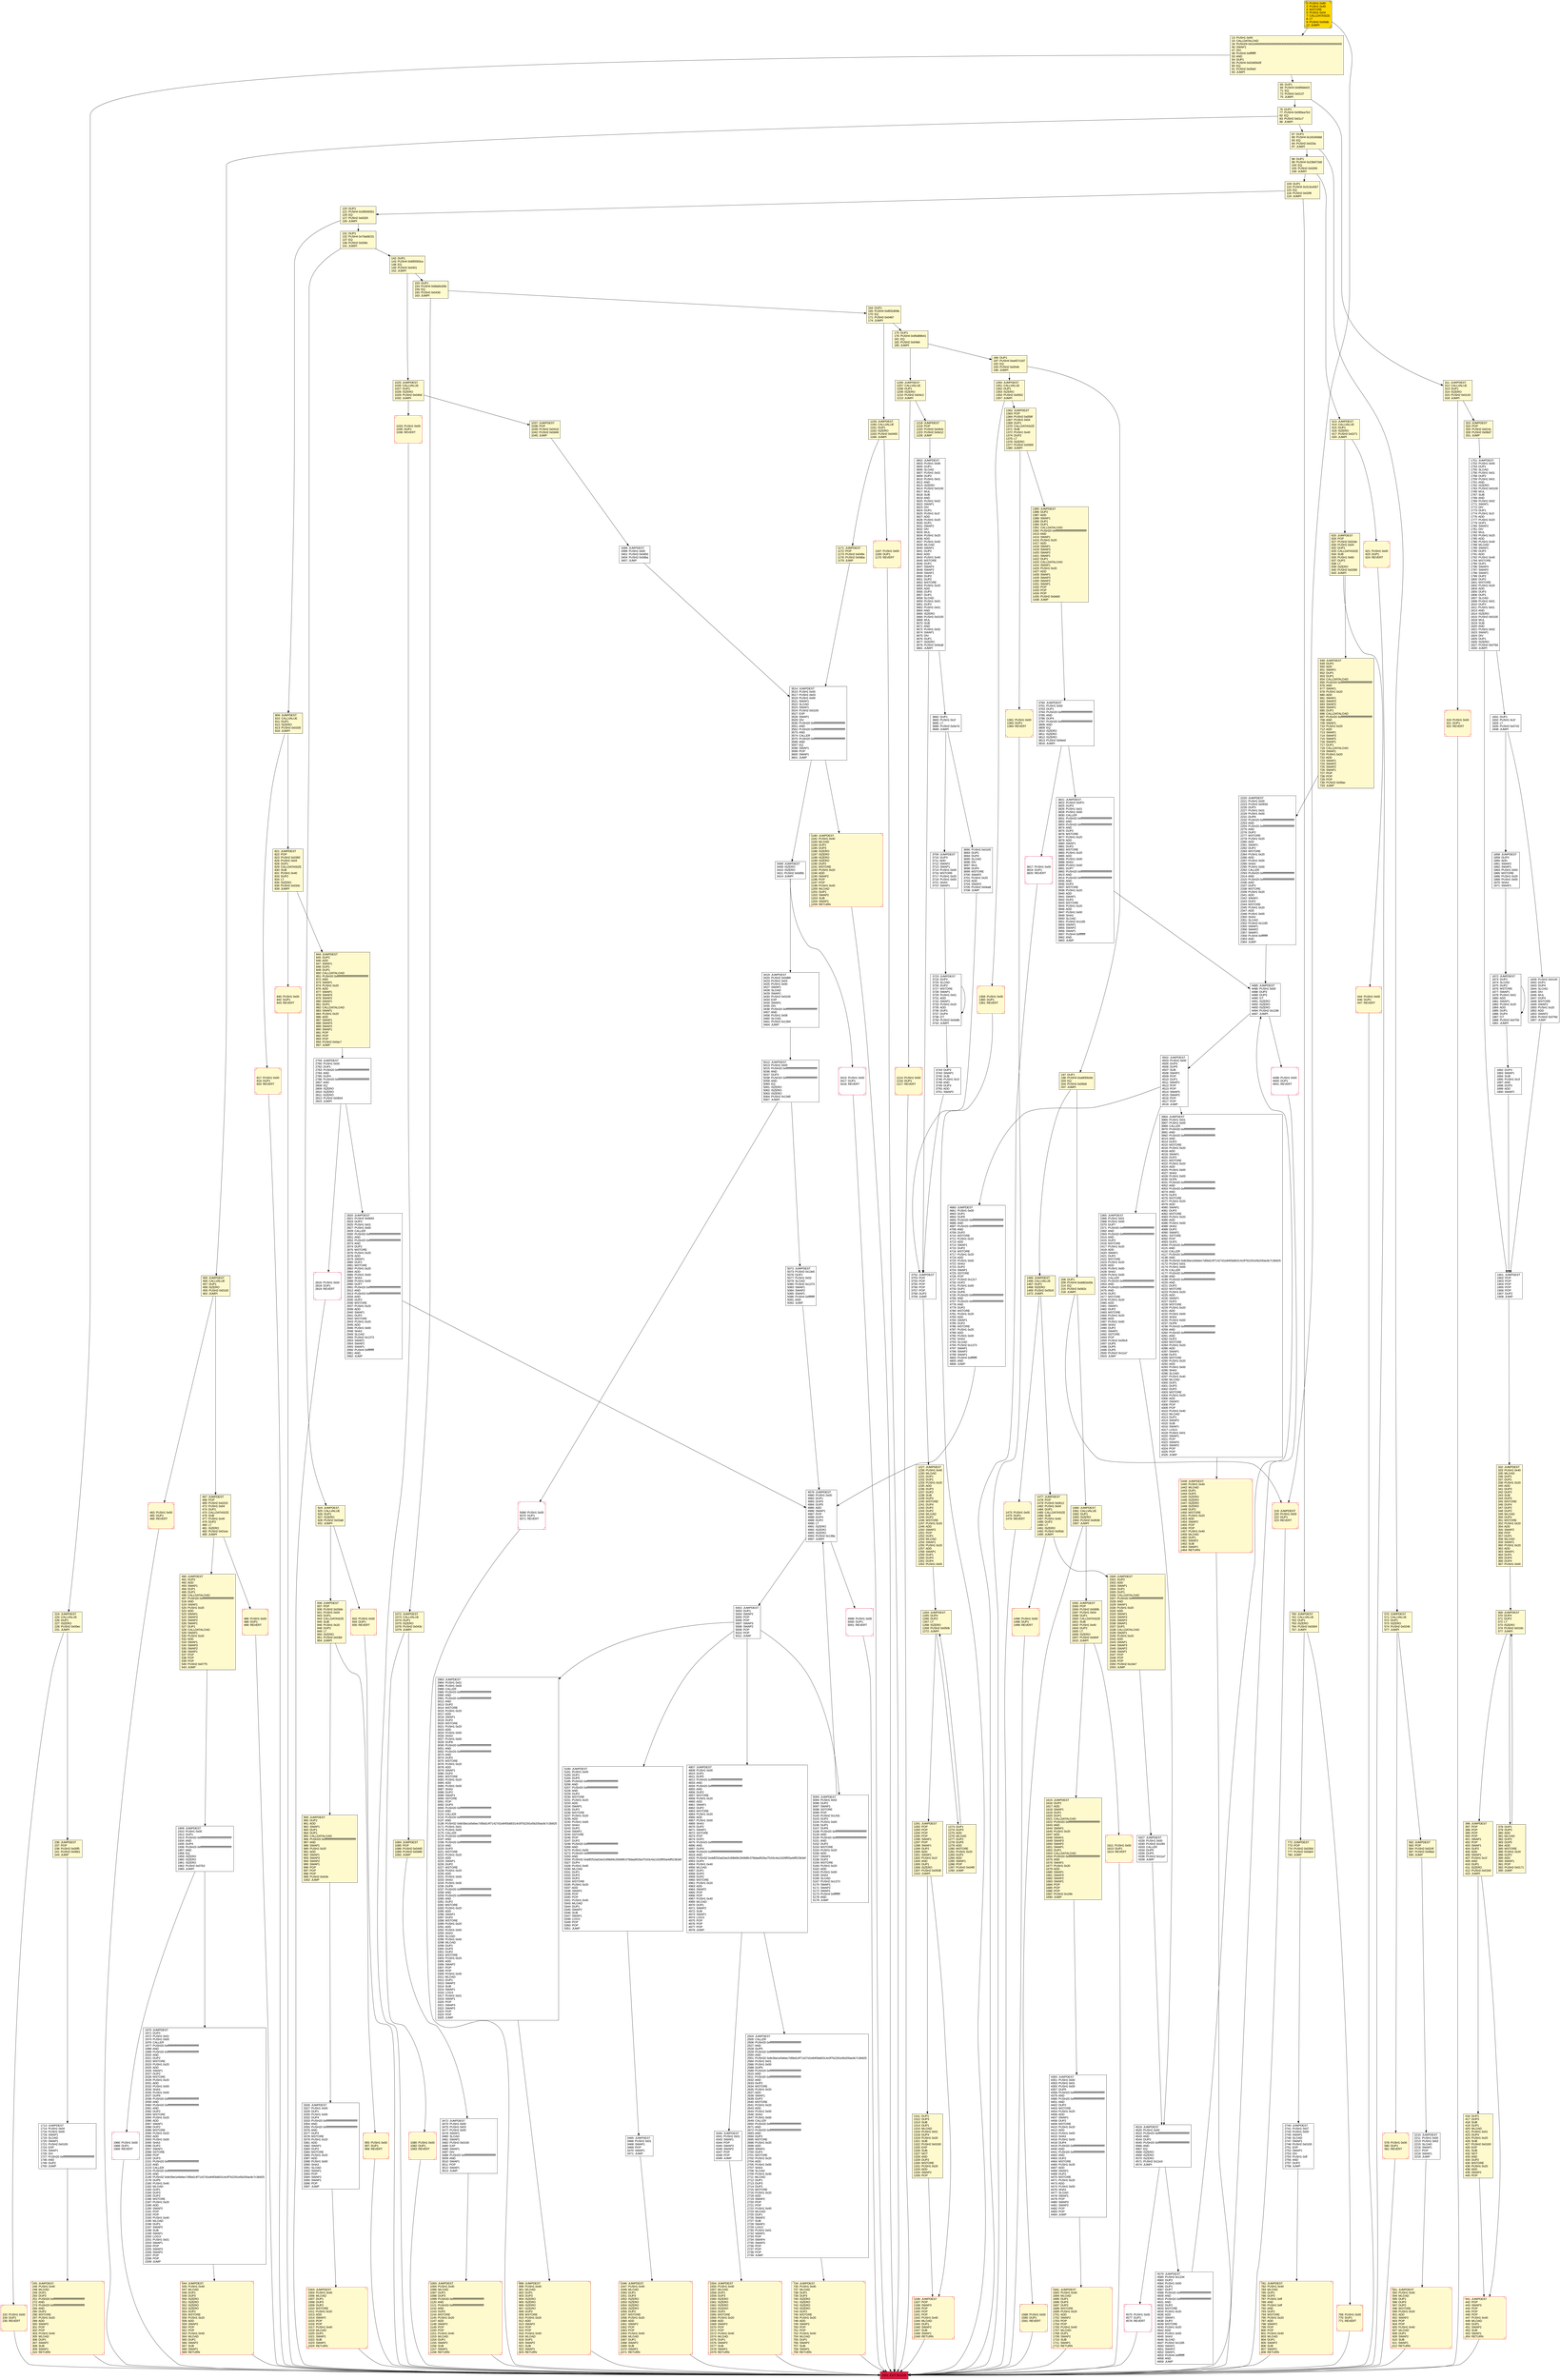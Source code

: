 digraph G {
bgcolor=transparent rankdir=UD;
node [shape=box style=filled color=black fillcolor=white fontname=arial fontcolor=black];
1580 [label="1580: JUMPDEST\l1581: CALLVALUE\l1582: DUP1\l1583: ISZERO\l1584: PUSH2 0x0638\l1587: JUMPI\l" fillcolor=lemonchiffon ];
4807 [label="4807: JUMPDEST\l4808: PUSH1 0x00\l4810: DUP1\l4811: DUP5\l4812: PUSH20 0xffffffffffffffffffffffffffffffffffffffff\l4833: AND\l4834: PUSH20 0xffffffffffffffffffffffffffffffffffffffff\l4855: AND\l4856: DUP2\l4857: MSTORE\l4858: PUSH1 0x20\l4860: ADD\l4861: SWAP1\l4862: DUP2\l4863: MSTORE\l4864: PUSH1 0x20\l4866: ADD\l4867: PUSH1 0x00\l4869: SHA3\l4870: DUP2\l4871: SWAP1\l4872: SSTORE\l4873: POP\l4874: DUP2\l4875: PUSH20 0xffffffffffffffffffffffffffffffffffffffff\l4896: AND\l4897: DUP4\l4898: PUSH20 0xffffffffffffffffffffffffffffffffffffffff\l4919: AND\l4920: PUSH32 0xddf252ad1be2c89b69c2b068fc378daa952ba7f163c4a11628f55a4df523b3ef\l4953: DUP4\l4954: PUSH1 0x40\l4956: MLOAD\l4957: DUP1\l4958: DUP3\l4959: DUP2\l4960: MSTORE\l4961: PUSH1 0x20\l4963: ADD\l4964: SWAP2\l4965: POP\l4966: POP\l4967: PUSH1 0x40\l4969: MLOAD\l4970: DUP1\l4971: SWAP2\l4972: SUB\l4973: SWAP1\l4974: LOG3\l4975: POP\l4976: POP\l4977: POP\l4978: JUMP\l" ];
760 [label="760: JUMPDEST\l761: CALLVALUE\l762: DUP1\l763: ISZERO\l764: PUSH2 0x0304\l767: JUMPI\l" fillcolor=lemonchiffon ];
142 [label="142: DUP1\l143: PUSH4 0x895593ca\l148: EQ\l149: PUSH2 0x0401\l152: JUMPI\l" fillcolor=lemonchiffon ];
932 [label="932: PUSH1 0x00\l934: DUP1\l935: REVERT\l" fillcolor=lemonchiffon shape=Msquare color=crimson ];
1477 [label="1477: JUMPDEST\l1478: POP\l1479: PUSH2 0x0612\l1482: PUSH1 0x04\l1484: DUP1\l1485: CALLDATASIZE\l1486: SUB\l1487: PUSH1 0x40\l1489: DUP2\l1490: LT\l1491: ISZERO\l1492: PUSH2 0x05dc\l1495: JUMPI\l" fillcolor=lemonchiffon ];
4485 [label="4485: JUMPDEST\l4486: PUSH1 0x00\l4488: DUP3\l4489: DUP3\l4490: GT\l4491: ISZERO\l4492: ISZERO\l4493: ISZERO\l4494: PUSH2 0x1196\l4497: JUMPI\l" ];
1966 [label="1966: PUSH1 0x00\l1968: DUP1\l1969: REVERT\l" shape=Msquare color=crimson ];
2365 [label="2365: JUMPDEST\l2366: PUSH1 0x01\l2368: PUSH1 0x00\l2370: DUP7\l2371: PUSH20 0xffffffffffffffffffffffffffffffffffffffff\l2392: AND\l2393: PUSH20 0xffffffffffffffffffffffffffffffffffffffff\l2414: AND\l2415: DUP2\l2416: MSTORE\l2417: PUSH1 0x20\l2419: ADD\l2420: SWAP1\l2421: DUP2\l2422: MSTORE\l2423: PUSH1 0x20\l2425: ADD\l2426: PUSH1 0x00\l2428: SHA3\l2429: PUSH1 0x00\l2431: CALLER\l2432: PUSH20 0xffffffffffffffffffffffffffffffffffffffff\l2453: AND\l2454: PUSH20 0xffffffffffffffffffffffffffffffffffffffff\l2475: AND\l2476: DUP2\l2477: MSTORE\l2478: PUSH1 0x20\l2480: ADD\l2481: SWAP1\l2482: DUP2\l2483: MSTORE\l2484: PUSH1 0x20\l2486: ADD\l2487: PUSH1 0x00\l2489: SHA3\l2490: DUP2\l2491: SWAP1\l2492: SSTORE\l2493: POP\l2494: PUSH2 0x09c8\l2497: DUP5\l2498: DUP5\l2499: DUP5\l2500: PUSH2 0x11a7\l2503: JUMP\l" ];
65 [label="65: DUP1\l66: PUSH4 0x06fdde03\l71: EQ\l72: PUSH2 0x0137\l75: JUMPI\l" fillcolor=lemonchiffon ];
1037 [label="1037: JUMPDEST\l1038: POP\l1039: PUSH2 0x0416\l1042: PUSH2 0x0d46\l1045: JUMP\l" fillcolor=lemonchiffon ];
1311 [label="1311: DUP1\l1312: DUP3\l1313: SUB\l1314: DUP1\l1315: MLOAD\l1316: PUSH1 0x01\l1318: DUP4\l1319: PUSH1 0x20\l1321: SUB\l1322: PUSH2 0x0100\l1325: EXP\l1326: SUB\l1327: NOT\l1328: AND\l1329: DUP2\l1330: MSTORE\l1331: PUSH1 0x20\l1333: ADD\l1334: SWAP2\l1335: POP\l" fillcolor=lemonchiffon ];
1093 [label="1093: JUMPDEST\l1094: PUSH1 0x40\l1096: MLOAD\l1097: DUP1\l1098: DUP3\l1099: PUSH20 0xffffffffffffffffffffffffffffffffffffffff\l1120: AND\l1121: PUSH20 0xffffffffffffffffffffffffffffffffffffffff\l1142: AND\l1143: DUP2\l1144: MSTORE\l1145: PUSH1 0x20\l1147: ADD\l1148: SWAP2\l1149: POP\l1150: POP\l1151: PUSH1 0x40\l1153: MLOAD\l1154: DUP1\l1155: SWAP2\l1156: SUB\l1157: SWAP1\l1158: RETURN\l" fillcolor=lemonchiffon shape=Msquare color=crimson ];
924 [label="924: JUMPDEST\l925: CALLVALUE\l926: DUP1\l927: ISZERO\l928: PUSH2 0x03a8\l931: JUMPI\l" fillcolor=lemonchiffon ];
3760 [label="3760: JUMPDEST\l3761: PUSH1 0x00\l3763: DUP1\l3764: PUSH20 0xffffffffffffffffffffffffffffffffffffffff\l3785: AND\l3786: DUP4\l3787: PUSH20 0xffffffffffffffffffffffffffffffffffffffff\l3808: AND\l3809: EQ\l3810: ISZERO\l3811: ISZERO\l3812: ISZERO\l3813: PUSH2 0x0eed\l3816: JUMPI\l" ];
955 [label="955: PUSH1 0x00\l957: DUP1\l958: REVERT\l" fillcolor=lemonchiffon shape=Msquare color=crimson ];
544 [label="544: JUMPDEST\l545: PUSH1 0x40\l547: MLOAD\l548: DUP1\l549: DUP3\l550: ISZERO\l551: ISZERO\l552: ISZERO\l553: ISZERO\l554: DUP2\l555: MSTORE\l556: PUSH1 0x20\l558: ADD\l559: SWAP2\l560: POP\l561: POP\l562: PUSH1 0x40\l564: MLOAD\l565: DUP1\l566: SWAP2\l567: SUB\l568: SWAP1\l569: RETURN\l" fillcolor=lemonchiffon shape=Msquare color=crimson ];
1214 [label="1214: PUSH1 0x00\l1216: DUP1\l1217: REVERT\l" fillcolor=lemonchiffon shape=Msquare color=crimson ];
959 [label="959: JUMPDEST\l960: DUP2\l961: ADD\l962: SWAP1\l963: DUP1\l964: DUP1\l965: CALLDATALOAD\l966: PUSH20 0xffffffffffffffffffffffffffffffffffffffff\l987: AND\l988: SWAP1\l989: PUSH1 0x20\l991: ADD\l992: SWAP1\l993: SWAP3\l994: SWAP2\l995: SWAP1\l996: POP\l997: POP\l998: POP\l999: PUSH2 0x0cfe\l1002: JUMP\l" fillcolor=lemonchiffon ];
441 [label="441: JUMPDEST\l442: POP\l443: SWAP3\l444: POP\l445: POP\l446: POP\l447: PUSH1 0x40\l449: MLOAD\l450: DUP1\l451: SWAP2\l452: SUB\l453: SWAP1\l454: RETURN\l" fillcolor=lemonchiffon shape=Msquare color=crimson ];
1264 [label="1264: JUMPDEST\l1265: DUP4\l1266: DUP2\l1267: LT\l1268: ISZERO\l1269: PUSH2 0x050b\l1272: JUMPI\l" fillcolor=lemonchiffon ];
236 [label="236: JUMPDEST\l237: POP\l238: PUSH2 0x00f5\l241: PUSH2 0x06b1\l244: JUMP\l" fillcolor=lemonchiffon ];
5093 [label="5093: JUMPDEST\l5094: PUSH1 0x02\l5096: DUP2\l5097: SWAP1\l5098: SSTORE\l5099: POP\l5100: PUSH2 0x143c\l5103: DUP2\l5104: PUSH1 0x00\l5106: DUP1\l5107: DUP6\l5108: PUSH20 0xffffffffffffffffffffffffffffffffffffffff\l5129: AND\l5130: PUSH20 0xffffffffffffffffffffffffffffffffffffffff\l5151: AND\l5152: DUP2\l5153: MSTORE\l5154: PUSH1 0x20\l5156: ADD\l5157: SWAP1\l5158: DUP2\l5159: MSTORE\l5160: PUSH1 0x20\l5162: ADD\l5163: PUSH1 0x00\l5165: SHA3\l5166: SLOAD\l5167: PUSH2 0x1373\l5170: SWAP1\l5171: SWAP2\l5172: SWAP1\l5173: PUSH4 0xffffffff\l5178: AND\l5179: JUMP\l" ];
1159 [label="1159: JUMPDEST\l1160: CALLVALUE\l1161: DUP1\l1162: ISZERO\l1163: PUSH2 0x0493\l1166: JUMPI\l" fillcolor=lemonchiffon ];
644 [label="644: PUSH1 0x00\l646: DUP1\l647: REVERT\l" fillcolor=lemonchiffon shape=Msquare color=crimson ];
4998 [label="4998: PUSH1 0x00\l5000: DUP1\l5001: REVERT\l" shape=Msquare color=crimson ];
369 [label="369: JUMPDEST\l370: DUP4\l371: DUP2\l372: LT\l373: ISZERO\l374: PUSH2 0x018c\l377: JUMPI\l" fillcolor=lemonchiffon ];
1691 [label="1691: JUMPDEST\l1692: PUSH1 0x40\l1694: MLOAD\l1695: DUP1\l1696: DUP3\l1697: DUP2\l1698: MSTORE\l1699: PUSH1 0x20\l1701: ADD\l1702: SWAP2\l1703: POP\l1704: POP\l1705: PUSH1 0x40\l1707: MLOAD\l1708: DUP1\l1709: SWAP2\l1710: SUB\l1711: SWAP1\l1712: RETURN\l" fillcolor=lemonchiffon shape=Msquare color=crimson ];
1046 [label="1046: JUMPDEST\l1047: PUSH1 0x40\l1049: MLOAD\l1050: DUP1\l1051: DUP3\l1052: ISZERO\l1053: ISZERO\l1054: ISZERO\l1055: ISZERO\l1056: DUP2\l1057: MSTORE\l1058: PUSH1 0x20\l1060: ADD\l1061: SWAP2\l1062: POP\l1063: POP\l1064: PUSH1 0x40\l1066: MLOAD\l1067: DUP1\l1068: SWAP2\l1069: SUB\l1070: SWAP1\l1071: RETURN\l" fillcolor=lemonchiffon shape=Msquare color=crimson ];
0 [label="0: PUSH1 0x80\l2: PUSH1 0x40\l4: MSTORE\l5: PUSH1 0x04\l7: CALLDATASIZE\l8: LT\l9: PUSH2 0x00db\l12: JUMPI\l" fillcolor=lemonchiffon shape=Msquare fillcolor=gold ];
1167 [label="1167: PUSH1 0x00\l1169: DUP1\l1170: REVERT\l" fillcolor=lemonchiffon shape=Msquare color=crimson ];
1554 [label="1554: JUMPDEST\l1555: PUSH1 0x40\l1557: MLOAD\l1558: DUP1\l1559: DUP3\l1560: ISZERO\l1561: ISZERO\l1562: ISZERO\l1563: ISZERO\l1564: DUP2\l1565: MSTORE\l1566: PUSH1 0x20\l1568: ADD\l1569: SWAP2\l1570: POP\l1571: POP\l1572: PUSH1 0x40\l1574: MLOAD\l1575: DUP1\l1576: SWAP2\l1577: SUB\l1578: SWAP1\l1579: RETURN\l" fillcolor=lemonchiffon shape=Msquare color=crimson ];
1970 [label="1970: JUMPDEST\l1971: DUP2\l1972: PUSH1 0x01\l1974: PUSH1 0x00\l1976: CALLER\l1977: PUSH20 0xffffffffffffffffffffffffffffffffffffffff\l1998: AND\l1999: PUSH20 0xffffffffffffffffffffffffffffffffffffffff\l2020: AND\l2021: DUP2\l2022: MSTORE\l2023: PUSH1 0x20\l2025: ADD\l2026: SWAP1\l2027: DUP2\l2028: MSTORE\l2029: PUSH1 0x20\l2031: ADD\l2032: PUSH1 0x00\l2034: SHA3\l2035: PUSH1 0x00\l2037: DUP6\l2038: PUSH20 0xffffffffffffffffffffffffffffffffffffffff\l2059: AND\l2060: PUSH20 0xffffffffffffffffffffffffffffffffffffffff\l2081: AND\l2082: DUP2\l2083: MSTORE\l2084: PUSH1 0x20\l2086: ADD\l2087: SWAP1\l2088: DUP2\l2089: MSTORE\l2090: PUSH1 0x20\l2092: ADD\l2093: PUSH1 0x00\l2095: SHA3\l2096: DUP2\l2097: SWAP1\l2098: SSTORE\l2099: POP\l2100: DUP3\l2101: PUSH20 0xffffffffffffffffffffffffffffffffffffffff\l2122: AND\l2123: CALLER\l2124: PUSH20 0xffffffffffffffffffffffffffffffffffffffff\l2145: AND\l2146: PUSH32 0x8c5be1e5ebec7d5bd14f71427d1e84f3dd0314c0f7b2291e5b200ac8c7c3b925\l2179: DUP5\l2180: PUSH1 0x40\l2182: MLOAD\l2183: DUP1\l2184: DUP3\l2185: DUP2\l2186: MSTORE\l2187: PUSH1 0x20\l2189: ADD\l2190: SWAP2\l2191: POP\l2192: POP\l2193: PUSH1 0x40\l2195: MLOAD\l2196: DUP1\l2197: SWAP2\l2198: SUB\l2199: SWAP1\l2200: LOG3\l2201: PUSH1 0x01\l2203: SWAP1\l2204: POP\l2205: SWAP3\l2206: SWAP2\l2207: POP\l2208: POP\l2209: JUMP\l" ];
3465 [label="3465: JUMPDEST\l3466: PUSH1 0x01\l3468: SWAP1\l3469: POP\l3470: SWAP1\l3471: JUMP\l" ];
3602 [label="3602: JUMPDEST\l3603: PUSH1 0x06\l3605: DUP1\l3606: SLOAD\l3607: PUSH1 0x01\l3609: DUP2\l3610: PUSH1 0x01\l3612: AND\l3613: ISZERO\l3614: PUSH2 0x0100\l3617: MUL\l3618: SUB\l3619: AND\l3620: PUSH1 0x02\l3622: SWAP1\l3623: DIV\l3624: DUP1\l3625: PUSH1 0x1f\l3627: ADD\l3628: PUSH1 0x20\l3630: DUP1\l3631: SWAP2\l3632: DIV\l3633: MUL\l3634: PUSH1 0x20\l3636: ADD\l3637: PUSH1 0x40\l3639: MLOAD\l3640: SWAP1\l3641: DUP2\l3642: ADD\l3643: PUSH1 0x40\l3645: MSTORE\l3646: DUP1\l3647: SWAP3\l3648: SWAP2\l3649: SWAP1\l3650: DUP2\l3651: DUP2\l3652: MSTORE\l3653: PUSH1 0x20\l3655: ADD\l3656: DUP3\l3657: DUP1\l3658: SLOAD\l3659: PUSH1 0x01\l3661: DUP2\l3662: PUSH1 0x01\l3664: AND\l3665: ISZERO\l3666: PUSH2 0x0100\l3669: MUL\l3670: SUB\l3671: AND\l3672: PUSH1 0x02\l3674: SWAP1\l3675: DIV\l3676: DUP1\l3677: ISZERO\l3678: PUSH2 0x0ea8\l3681: JUMPI\l" ];
4498 [label="4498: PUSH1 0x00\l4500: DUP1\l4501: REVERT\l" shape=Msquare color=crimson ];
1171 [label="1171: JUMPDEST\l1172: POP\l1173: PUSH2 0x049c\l1176: PUSH2 0x0dba\l1179: JUMP\l" fillcolor=lemonchiffon ];
1025 [label="1025: JUMPDEST\l1026: CALLVALUE\l1027: DUP1\l1028: ISZERO\l1029: PUSH2 0x040d\l1032: JUMPI\l" fillcolor=lemonchiffon ];
1350 [label="1350: JUMPDEST\l1351: CALLVALUE\l1352: DUP1\l1353: ISZERO\l1354: PUSH2 0x0552\l1357: JUMPI\l" fillcolor=lemonchiffon ];
87 [label="87: DUP1\l88: PUSH4 0x18160ddd\l93: EQ\l94: PUSH2 0x023a\l97: JUMPI\l" fillcolor=lemonchiffon ];
1909 [label="1909: JUMPDEST\l1910: PUSH1 0x00\l1912: DUP1\l1913: PUSH20 0xffffffffffffffffffffffffffffffffffffffff\l1934: AND\l1935: DUP4\l1936: PUSH20 0xffffffffffffffffffffffffffffffffffffffff\l1957: AND\l1958: EQ\l1959: ISZERO\l1960: ISZERO\l1961: ISZERO\l1962: PUSH2 0x07b2\l1965: JUMPI\l" ];
4519 [label="4519: JUMPDEST\l4520: PUSH1 0x00\l4522: PUSH20 0xffffffffffffffffffffffffffffffffffffffff\l4543: AND\l4544: DUP3\l4545: PUSH20 0xffffffffffffffffffffffffffffffffffffffff\l4566: AND\l4567: EQ\l4568: ISZERO\l4569: ISZERO\l4570: ISZERO\l4571: PUSH2 0x11e3\l4574: JUMPI\l" ];
76 [label="76: DUP1\l77: PUSH4 0x095ea7b3\l82: EQ\l83: PUSH2 0x01c7\l86: JUMPI\l" fillcolor=lemonchiffon ];
486 [label="486: PUSH1 0x00\l488: DUP1\l489: REVERT\l" fillcolor=lemonchiffon shape=Msquare color=crimson ];
3817 [label="3817: PUSH1 0x00\l3819: DUP1\l3820: REVERT\l" shape=Msquare color=crimson ];
232 [label="232: PUSH1 0x00\l234: DUP1\l235: REVERT\l" fillcolor=lemonchiffon shape=Msquare color=crimson ];
2759 [label="2759: JUMPDEST\l2760: PUSH1 0x00\l2762: DUP1\l2763: PUSH20 0xffffffffffffffffffffffffffffffffffffffff\l2784: AND\l2785: DUP4\l2786: PUSH20 0xffffffffffffffffffffffffffffffffffffffff\l2807: AND\l2808: EQ\l2809: ISZERO\l2810: ISZERO\l2811: ISZERO\l2812: PUSH2 0x0b04\l2815: JUMPI\l" ];
323 [label="323: JUMPDEST\l324: POP\l325: PUSH2 0x014c\l328: PUSH2 0x06d7\l331: JUMP\l" fillcolor=lemonchiffon ];
208 [label="208: DUP1\l209: PUSH4 0xdd62ed3e\l214: EQ\l215: PUSH2 0x062c\l218: JUMPI\l" fillcolor=lemonchiffon ];
1218 [label="1218: JUMPDEST\l1219: POP\l1220: PUSH2 0x04cb\l1223: PUSH2 0x0e12\l1226: JUMP\l" fillcolor=lemonchiffon ];
2963 [label="2963: JUMPDEST\l2964: PUSH1 0x01\l2966: PUSH1 0x00\l2968: CALLER\l2969: PUSH20 0xffffffffffffffffffffffffffffffffffffffff\l2990: AND\l2991: PUSH20 0xffffffffffffffffffffffffffffffffffffffff\l3012: AND\l3013: DUP2\l3014: MSTORE\l3015: PUSH1 0x20\l3017: ADD\l3018: SWAP1\l3019: DUP2\l3020: MSTORE\l3021: PUSH1 0x20\l3023: ADD\l3024: PUSH1 0x00\l3026: SHA3\l3027: PUSH1 0x00\l3029: DUP6\l3030: PUSH20 0xffffffffffffffffffffffffffffffffffffffff\l3051: AND\l3052: PUSH20 0xffffffffffffffffffffffffffffffffffffffff\l3073: AND\l3074: DUP2\l3075: MSTORE\l3076: PUSH1 0x20\l3078: ADD\l3079: SWAP1\l3080: DUP2\l3081: MSTORE\l3082: PUSH1 0x20\l3084: ADD\l3085: PUSH1 0x00\l3087: SHA3\l3088: DUP2\l3089: SWAP1\l3090: SSTORE\l3091: POP\l3092: DUP3\l3093: PUSH20 0xffffffffffffffffffffffffffffffffffffffff\l3114: AND\l3115: CALLER\l3116: PUSH20 0xffffffffffffffffffffffffffffffffffffffff\l3137: AND\l3138: PUSH32 0x8c5be1e5ebec7d5bd14f71427d1e84f3dd0314c0f7b2291e5b200ac8c7c3b925\l3171: PUSH1 0x01\l3173: PUSH1 0x00\l3175: CALLER\l3176: PUSH20 0xffffffffffffffffffffffffffffffffffffffff\l3197: AND\l3198: PUSH20 0xffffffffffffffffffffffffffffffffffffffff\l3219: AND\l3220: DUP2\l3221: MSTORE\l3222: PUSH1 0x20\l3224: ADD\l3225: SWAP1\l3226: DUP2\l3227: MSTORE\l3228: PUSH1 0x20\l3230: ADD\l3231: PUSH1 0x00\l3233: SHA3\l3234: PUSH1 0x00\l3236: DUP8\l3237: PUSH20 0xffffffffffffffffffffffffffffffffffffffff\l3258: AND\l3259: PUSH20 0xffffffffffffffffffffffffffffffffffffffff\l3280: AND\l3281: DUP2\l3282: MSTORE\l3283: PUSH1 0x20\l3285: ADD\l3286: SWAP1\l3287: DUP2\l3288: MSTORE\l3289: PUSH1 0x20\l3291: ADD\l3292: PUSH1 0x00\l3294: SHA3\l3295: SLOAD\l3296: PUSH1 0x40\l3298: MLOAD\l3299: DUP1\l3300: DUP3\l3301: DUP2\l3302: MSTORE\l3303: PUSH1 0x20\l3305: ADD\l3306: SWAP2\l3307: POP\l3308: POP\l3309: PUSH1 0x40\l3311: MLOAD\l3312: DUP1\l3313: SWAP2\l3314: SUB\l3315: SWAP1\l3316: LOG3\l3317: PUSH1 0x01\l3319: SWAP1\l3320: POP\l3321: SWAP3\l3322: SWAP2\l3323: POP\l3324: POP\l3325: JUMP\l" ];
3821 [label="3821: JUMPDEST\l3822: PUSH2 0x0f7c\l3825: DUP3\l3826: PUSH1 0x01\l3828: PUSH1 0x00\l3830: CALLER\l3831: PUSH20 0xffffffffffffffffffffffffffffffffffffffff\l3852: AND\l3853: PUSH20 0xffffffffffffffffffffffffffffffffffffffff\l3874: AND\l3875: DUP2\l3876: MSTORE\l3877: PUSH1 0x20\l3879: ADD\l3880: SWAP1\l3881: DUP2\l3882: MSTORE\l3883: PUSH1 0x20\l3885: ADD\l3886: PUSH1 0x00\l3888: SHA3\l3889: PUSH1 0x00\l3891: DUP7\l3892: PUSH20 0xffffffffffffffffffffffffffffffffffffffff\l3913: AND\l3914: PUSH20 0xffffffffffffffffffffffffffffffffffffffff\l3935: AND\l3936: DUP2\l3937: MSTORE\l3938: PUSH1 0x20\l3940: ADD\l3941: SWAP1\l3942: DUP2\l3943: MSTORE\l3944: PUSH1 0x20\l3946: ADD\l3947: PUSH1 0x00\l3949: SHA3\l3950: SLOAD\l3951: PUSH2 0x1185\l3954: SWAP1\l3955: SWAP2\l3956: SWAP1\l3957: PUSH4 0xffffffff\l3962: AND\l3963: JUMP\l" ];
1206 [label="1206: JUMPDEST\l1207: CALLVALUE\l1208: DUP1\l1209: ISZERO\l1210: PUSH2 0x04c2\l1213: JUMPI\l" fillcolor=lemonchiffon ];
570 [label="570: JUMPDEST\l571: CALLVALUE\l572: DUP1\l573: ISZERO\l574: PUSH2 0x0246\l577: JUMPI\l" fillcolor=lemonchiffon ];
490 [label="490: JUMPDEST\l491: DUP2\l492: ADD\l493: SWAP1\l494: DUP1\l495: DUP1\l496: CALLDATALOAD\l497: PUSH20 0xffffffffffffffffffffffffffffffffffffffff\l518: AND\l519: SWAP1\l520: PUSH1 0x20\l522: ADD\l523: SWAP1\l524: SWAP3\l525: SWAP2\l526: SWAP1\l527: DUP1\l528: CALLDATALOAD\l529: SWAP1\l530: PUSH1 0x20\l532: ADD\l533: SWAP1\l534: SWAP3\l535: SWAP2\l536: SWAP1\l537: POP\l538: POP\l539: POP\l540: PUSH2 0x0775\l543: JUMP\l" fillcolor=lemonchiffon ];
1003 [label="1003: JUMPDEST\l1004: PUSH1 0x40\l1006: MLOAD\l1007: DUP1\l1008: DUP3\l1009: DUP2\l1010: MSTORE\l1011: PUSH1 0x20\l1013: ADD\l1014: SWAP2\l1015: POP\l1016: POP\l1017: PUSH1 0x40\l1019: MLOAD\l1020: DUP1\l1021: SWAP2\l1022: SUB\l1023: SWAP1\l1024: RETURN\l" fillcolor=lemonchiffon shape=Msquare color=crimson ];
1858 [label="1858: JUMPDEST\l1859: DUP3\l1860: ADD\l1861: SWAP2\l1862: SWAP1\l1863: PUSH1 0x00\l1865: MSTORE\l1866: PUSH1 0x20\l1868: PUSH1 0x00\l1870: SHA3\l1871: SWAP1\l" ];
1901 [label="1901: JUMPDEST\l1902: POP\l1903: POP\l1904: POP\l1905: POP\l1906: POP\l1907: DUP2\l1908: JUMP\l" ];
1892 [label="1892: DUP3\l1893: SWAP1\l1894: SUB\l1895: PUSH1 0x1f\l1897: AND\l1898: DUP3\l1899: ADD\l1900: SWAP2\l" ];
186 [label="186: DUP1\l187: PUSH4 0xa457c2d7\l192: EQ\l193: PUSH2 0x0546\l196: JUMPI\l" fillcolor=lemonchiffon ];
4340 [label="4340: JUMPDEST\l4341: PUSH1 0x01\l4343: SWAP1\l4344: POP\l4345: SWAP3\l4346: SWAP2\l4347: POP\l4348: POP\l4349: JUMP\l" ];
1465 [label="1465: JUMPDEST\l1466: CALLVALUE\l1467: DUP1\l1468: ISZERO\l1469: PUSH2 0x05c5\l1472: JUMPI\l" fillcolor=lemonchiffon ];
1473 [label="1473: PUSH1 0x00\l1475: DUP1\l1476: REVERT\l" fillcolor=lemonchiffon shape=Msquare color=crimson ];
98 [label="98: DUP1\l99: PUSH4 0x23b872dd\l104: EQ\l105: PUSH2 0x0265\l108: JUMPI\l" fillcolor=lemonchiffon ];
153 [label="153: DUP1\l154: PUSH4 0x8da5cb5b\l159: EQ\l160: PUSH2 0x0430\l163: JUMPI\l" fillcolor=lemonchiffon ];
378 [label="378: DUP1\l379: DUP3\l380: ADD\l381: MLOAD\l382: DUP2\l383: DUP5\l384: ADD\l385: MSTORE\l386: PUSH1 0x20\l388: DUP2\l389: ADD\l390: SWAP1\l391: POP\l392: PUSH2 0x0171\l395: JUMP\l" fillcolor=lemonchiffon ];
3709 [label="3709: JUMPDEST\l3710: DUP3\l3711: ADD\l3712: SWAP2\l3713: SWAP1\l3714: PUSH1 0x00\l3716: MSTORE\l3717: PUSH1 0x20\l3719: PUSH1 0x00\l3721: SHA3\l3722: SWAP1\l" ];
311 [label="311: JUMPDEST\l312: CALLVALUE\l313: DUP1\l314: ISZERO\l315: PUSH2 0x0143\l318: JUMPI\l" fillcolor=lemonchiffon ];
1615 [label="1615: JUMPDEST\l1616: DUP2\l1617: ADD\l1618: SWAP1\l1619: DUP1\l1620: DUP1\l1621: CALLDATALOAD\l1622: PUSH20 0xffffffffffffffffffffffffffffffffffffffff\l1643: AND\l1644: SWAP1\l1645: PUSH1 0x20\l1647: ADD\l1648: SWAP1\l1649: SWAP3\l1650: SWAP2\l1651: SWAP1\l1652: DUP1\l1653: CALLDATALOAD\l1654: PUSH20 0xffffffffffffffffffffffffffffffffffffffff\l1675: AND\l1676: SWAP1\l1677: PUSH1 0x20\l1679: ADD\l1680: SWAP1\l1681: SWAP3\l1682: SWAP2\l1683: SWAP1\l1684: POP\l1685: POP\l1686: POP\l1687: PUSH2 0x10fe\l1690: JUMP\l" fillcolor=lemonchiffon ];
2210 [label="2210: JUMPDEST\l2211: PUSH1 0x00\l2213: PUSH1 0x02\l2215: SLOAD\l2216: SWAP1\l2217: POP\l2218: SWAP1\l2219: JUMP\l" ];
3326 [label="3326: JUMPDEST\l3327: PUSH1 0x00\l3329: DUP1\l3330: PUSH1 0x00\l3332: DUP4\l3333: PUSH20 0xffffffffffffffffffffffffffffffffffffffff\l3354: AND\l3355: PUSH20 0xffffffffffffffffffffffffffffffffffffffff\l3376: AND\l3377: DUP2\l3378: MSTORE\l3379: PUSH1 0x20\l3381: ADD\l3382: SWAP1\l3383: DUP2\l3384: MSTORE\l3385: PUSH1 0x20\l3387: ADD\l3388: PUSH1 0x00\l3390: SHA3\l3391: SLOAD\l3392: SWAP1\l3393: POP\l3394: SWAP2\l3395: SWAP1\l3396: POP\l3397: JUMP\l" ];
3682 [label="3682: DUP1\l3683: PUSH1 0x1f\l3685: LT\l3686: PUSH2 0x0e7d\l3689: JUMPI\l" ];
4327 [label="4327: JUMPDEST\l4328: PUSH1 0x00\l4330: PUSH2 0x10f4\l4333: CALLER\l4334: DUP5\l4335: DUP5\l4336: PUSH2 0x11a7\l4339: JUMP\l" ];
625 [label="625: JUMPDEST\l626: POP\l627: PUSH2 0x02de\l630: PUSH1 0x04\l632: DUP1\l633: CALLDATASIZE\l634: SUB\l635: PUSH1 0x60\l637: DUP2\l638: LT\l639: ISZERO\l640: PUSH2 0x0288\l643: JUMPI\l" fillcolor=lemonchiffon ];
5068 [label="5068: PUSH1 0x00\l5070: DUP1\l5071: REVERT\l" shape=Msquare color=crimson ];
175 [label="175: DUP1\l176: PUSH4 0x95d89b41\l181: EQ\l182: PUSH2 0x04b6\l185: JUMPI\l" fillcolor=lemonchiffon ];
463 [label="463: PUSH1 0x00\l465: DUP1\l466: REVERT\l" fillcolor=lemonchiffon shape=Msquare color=crimson ];
2820 [label="2820: JUMPDEST\l2821: PUSH2 0x0b93\l2824: DUP3\l2825: PUSH1 0x01\l2827: PUSH1 0x00\l2829: CALLER\l2830: PUSH20 0xffffffffffffffffffffffffffffffffffffffff\l2851: AND\l2852: PUSH20 0xffffffffffffffffffffffffffffffffffffffff\l2873: AND\l2874: DUP2\l2875: MSTORE\l2876: PUSH1 0x20\l2878: ADD\l2879: SWAP1\l2880: DUP2\l2881: MSTORE\l2882: PUSH1 0x20\l2884: ADD\l2885: PUSH1 0x00\l2887: SHA3\l2888: PUSH1 0x00\l2890: DUP7\l2891: PUSH20 0xffffffffffffffffffffffffffffffffffffffff\l2912: AND\l2913: PUSH20 0xffffffffffffffffffffffffffffffffffffffff\l2934: AND\l2935: DUP2\l2936: MSTORE\l2937: PUSH1 0x20\l2939: ADD\l2940: SWAP1\l2941: DUP2\l2942: MSTORE\l2943: PUSH1 0x20\l2945: ADD\l2946: PUSH1 0x00\l2948: SHA3\l2949: SLOAD\l2950: PUSH2 0x1373\l2953: SWAP1\l2954: SWAP2\l2955: SWAP1\l2956: PUSH4 0xffffffff\l2961: AND\l2962: JUMP\l" ];
4660 [label="4660: JUMPDEST\l4661: PUSH1 0x00\l4663: DUP1\l4664: DUP6\l4665: PUSH20 0xffffffffffffffffffffffffffffffffffffffff\l4686: AND\l4687: PUSH20 0xffffffffffffffffffffffffffffffffffffffff\l4708: AND\l4709: DUP2\l4710: MSTORE\l4711: PUSH1 0x20\l4713: ADD\l4714: SWAP1\l4715: DUP2\l4716: MSTORE\l4717: PUSH1 0x20\l4719: ADD\l4720: PUSH1 0x00\l4722: SHA3\l4723: DUP2\l4724: SWAP1\l4725: SSTORE\l4726: POP\l4727: PUSH2 0x12c7\l4730: DUP2\l4731: PUSH1 0x00\l4733: DUP1\l4734: DUP6\l4735: PUSH20 0xffffffffffffffffffffffffffffffffffffffff\l4756: AND\l4757: PUSH20 0xffffffffffffffffffffffffffffffffffffffff\l4778: AND\l4779: DUP2\l4780: MSTORE\l4781: PUSH1 0x20\l4783: ADD\l4784: SWAP1\l4785: DUP2\l4786: MSTORE\l4787: PUSH1 0x20\l4789: ADD\l4790: PUSH1 0x00\l4792: SHA3\l4793: SLOAD\l4794: PUSH2 0x1373\l4797: SWAP1\l4798: SWAP2\l4799: SWAP1\l4800: PUSH4 0xffffffff\l4805: AND\l4806: JUMP\l" ];
164 [label="164: DUP1\l165: PUSH4 0x8f32d59b\l170: EQ\l171: PUSH2 0x0487\l174: JUMPI\l" fillcolor=lemonchiffon ];
1713 [label="1713: JUMPDEST\l1714: PUSH1 0x04\l1716: PUSH1 0x00\l1718: SWAP1\l1719: SLOAD\l1720: SWAP1\l1721: PUSH2 0x0100\l1724: EXP\l1725: SWAP1\l1726: DIV\l1727: PUSH20 0xffffffffffffffffffffffffffffffffffffffff\l1748: AND\l1749: DUP2\l1750: JUMP\l" ];
3472 [label="3472: JUMPDEST\l3473: PUSH1 0x00\l3475: PUSH1 0x03\l3477: PUSH1 0x00\l3479: SWAP1\l3480: SLOAD\l3481: SWAP1\l3482: PUSH2 0x0100\l3485: EXP\l3486: SWAP1\l3487: DIV\l3488: PUSH20 0xffffffffffffffffffffffffffffffffffffffff\l3509: AND\l3510: SWAP1\l3511: POP\l3512: SWAP1\l3513: JUMP\l" ];
3514 [label="3514: JUMPDEST\l3515: PUSH1 0x00\l3517: PUSH1 0x03\l3519: PUSH1 0x00\l3521: SWAP1\l3522: SLOAD\l3523: SWAP1\l3524: PUSH2 0x0100\l3527: EXP\l3528: SWAP1\l3529: DIV\l3530: PUSH20 0xffffffffffffffffffffffffffffffffffffffff\l3551: AND\l3552: PUSH20 0xffffffffffffffffffffffffffffffffffffffff\l3573: AND\l3574: CALLER\l3575: PUSH20 0xffffffffffffffffffffffffffffffffffffffff\l3596: AND\l3597: EQ\l3598: SWAP1\l3599: POP\l3600: SWAP1\l3601: JUMP\l" ];
582 [label="582: JUMPDEST\l583: POP\l584: PUSH2 0x024f\l587: PUSH2 0x08a2\l590: JUMP\l" fillcolor=lemonchiffon ];
1496 [label="1496: PUSH1 0x00\l1498: DUP1\l1499: REVERT\l" fillcolor=lemonchiffon shape=Msquare color=crimson ];
4350 [label="4350: JUMPDEST\l4351: PUSH1 0x00\l4353: PUSH1 0x01\l4355: PUSH1 0x00\l4357: DUP5\l4358: PUSH20 0xffffffffffffffffffffffffffffffffffffffff\l4379: AND\l4380: PUSH20 0xffffffffffffffffffffffffffffffffffffffff\l4401: AND\l4402: DUP2\l4403: MSTORE\l4404: PUSH1 0x20\l4406: ADD\l4407: SWAP1\l4408: DUP2\l4409: MSTORE\l4410: PUSH1 0x20\l4412: ADD\l4413: PUSH1 0x00\l4415: SHA3\l4416: PUSH1 0x00\l4418: DUP4\l4419: PUSH20 0xffffffffffffffffffffffffffffffffffffffff\l4440: AND\l4441: PUSH20 0xffffffffffffffffffffffffffffffffffffffff\l4462: AND\l4463: DUP2\l4464: MSTORE\l4465: PUSH1 0x20\l4467: ADD\l4468: SWAP1\l4469: DUP2\l4470: MSTORE\l4471: PUSH1 0x20\l4473: ADD\l4474: PUSH1 0x00\l4476: SHA3\l4477: SLOAD\l4478: SWAP1\l4479: POP\l4480: SWAP3\l4481: SWAP2\l4482: POP\l4483: POP\l4484: JUMP\l" ];
1227 [label="1227: JUMPDEST\l1228: PUSH1 0x40\l1230: MLOAD\l1231: DUP1\l1232: DUP1\l1233: PUSH1 0x20\l1235: ADD\l1236: DUP3\l1237: DUP2\l1238: SUB\l1239: DUP3\l1240: MSTORE\l1241: DUP4\l1242: DUP2\l1243: DUP2\l1244: MLOAD\l1245: DUP2\l1246: MSTORE\l1247: PUSH1 0x20\l1249: ADD\l1250: SWAP2\l1251: POP\l1252: DUP1\l1253: MLOAD\l1254: SWAP1\l1255: PUSH1 0x20\l1257: ADD\l1258: SWAP1\l1259: DUP1\l1260: DUP4\l1261: DUP4\l1262: PUSH1 0x00\l" fillcolor=lemonchiffon ];
396 [label="396: JUMPDEST\l397: POP\l398: POP\l399: POP\l400: POP\l401: SWAP1\l402: POP\l403: SWAP1\l404: DUP2\l405: ADD\l406: SWAP1\l407: PUSH1 0x1f\l409: AND\l410: DUP1\l411: ISZERO\l412: PUSH2 0x01b9\l415: JUMPI\l" fillcolor=lemonchiffon ];
4575 [label="4575: PUSH1 0x00\l4577: DUP1\l4578: REVERT\l" shape=Msquare color=crimson ];
821 [label="821: JUMPDEST\l822: POP\l823: PUSH2 0x0382\l826: PUSH1 0x04\l828: DUP1\l829: CALLDATASIZE\l830: SUB\l831: PUSH1 0x40\l833: DUP2\l834: LT\l835: ISZERO\l836: PUSH2 0x034c\l839: JUMPI\l" fillcolor=lemonchiffon ];
817 [label="817: PUSH1 0x00\l819: DUP1\l820: REVERT\l" fillcolor=lemonchiffon shape=Msquare color=crimson ];
936 [label="936: JUMPDEST\l937: POP\l938: PUSH2 0x03eb\l941: PUSH1 0x04\l943: DUP1\l944: CALLDATASIZE\l945: SUB\l946: PUSH1 0x20\l948: DUP2\l949: LT\l950: ISZERO\l951: PUSH2 0x03bf\l954: JUMPI\l" fillcolor=lemonchiffon ];
1588 [label="1588: PUSH1 0x00\l1590: DUP1\l1591: REVERT\l" fillcolor=lemonchiffon shape=Msquare color=crimson ];
197 [label="197: DUP1\l198: PUSH4 0xa9059cbb\l203: EQ\l204: PUSH2 0x05b9\l207: JUMPI\l" fillcolor=lemonchiffon ];
1080 [label="1080: PUSH1 0x00\l1082: DUP1\l1083: REVERT\l" fillcolor=lemonchiffon shape=Msquare color=crimson ];
3408 [label="3408: JUMPDEST\l3409: ISZERO\l3410: ISZERO\l3411: PUSH2 0x0d5b\l3414: JUMPI\l" ];
319 [label="319: PUSH1 0x00\l321: DUP1\l322: REVERT\l" fillcolor=lemonchiffon shape=Msquare color=crimson ];
844 [label="844: JUMPDEST\l845: DUP2\l846: ADD\l847: SWAP1\l848: DUP1\l849: DUP1\l850: CALLDATALOAD\l851: PUSH20 0xffffffffffffffffffffffffffffffffffffffff\l872: AND\l873: SWAP1\l874: PUSH1 0x20\l876: ADD\l877: SWAP1\l878: SWAP3\l879: SWAP2\l880: SWAP1\l881: DUP1\l882: CALLDATALOAD\l883: SWAP1\l884: PUSH1 0x20\l886: ADD\l887: SWAP1\l888: SWAP3\l889: SWAP2\l890: SWAP1\l891: POP\l892: POP\l893: POP\l894: PUSH2 0x0ac7\l897: JUMP\l" fillcolor=lemonchiffon ];
3752 [label="3752: JUMPDEST\l3753: POP\l3754: POP\l3755: POP\l3756: POP\l3757: POP\l3758: DUP2\l3759: JUMP\l" ];
1180 [label="1180: JUMPDEST\l1181: PUSH1 0x40\l1183: MLOAD\l1184: DUP1\l1185: DUP3\l1186: ISZERO\l1187: ISZERO\l1188: ISZERO\l1189: ISZERO\l1190: DUP2\l1191: MSTORE\l1192: PUSH1 0x20\l1194: ADD\l1195: SWAP2\l1196: POP\l1197: POP\l1198: PUSH1 0x40\l1200: MLOAD\l1201: DUP1\l1202: SWAP2\l1203: SUB\l1204: SWAP1\l1205: RETURN\l" fillcolor=lemonchiffon shape=Msquare color=crimson ];
1336 [label="1336: JUMPDEST\l1337: POP\l1338: SWAP3\l1339: POP\l1340: POP\l1341: POP\l1342: PUSH1 0x40\l1344: MLOAD\l1345: DUP1\l1346: SWAP2\l1347: SUB\l1348: SWAP1\l1349: RETURN\l" fillcolor=lemonchiffon shape=Msquare color=crimson ];
768 [label="768: PUSH1 0x00\l770: DUP1\l771: REVERT\l" fillcolor=lemonchiffon shape=Msquare color=crimson ];
2816 [label="2816: PUSH1 0x00\l2818: DUP1\l2819: REVERT\l" shape=Msquare color=crimson ];
1439 [label="1439: JUMPDEST\l1440: PUSH1 0x40\l1442: MLOAD\l1443: DUP1\l1444: DUP3\l1445: ISZERO\l1446: ISZERO\l1447: ISZERO\l1448: ISZERO\l1449: DUP2\l1450: MSTORE\l1451: PUSH1 0x20\l1453: ADD\l1454: SWAP2\l1455: POP\l1456: POP\l1457: PUSH1 0x40\l1459: MLOAD\l1460: DUP1\l1461: SWAP2\l1462: SUB\l1463: SWAP1\l1464: RETURN\l" fillcolor=lemonchiffon shape=Msquare color=crimson ];
245 [label="245: JUMPDEST\l246: PUSH1 0x40\l248: MLOAD\l249: DUP1\l250: DUP3\l251: PUSH20 0xffffffffffffffffffffffffffffffffffffffff\l272: AND\l273: PUSH20 0xffffffffffffffffffffffffffffffffffffffff\l294: AND\l295: DUP2\l296: MSTORE\l297: PUSH1 0x20\l299: ADD\l300: SWAP2\l301: POP\l302: POP\l303: PUSH1 0x40\l305: MLOAD\l306: DUP1\l307: SWAP2\l308: SUB\l309: SWAP1\l310: RETURN\l" fillcolor=lemonchiffon shape=Msquare color=crimson ];
1362 [label="1362: JUMPDEST\l1363: POP\l1364: PUSH2 0x059f\l1367: PUSH1 0x04\l1369: DUP1\l1370: CALLDATASIZE\l1371: SUB\l1372: PUSH1 0x40\l1374: DUP2\l1375: LT\l1376: ISZERO\l1377: PUSH2 0x0569\l1380: JUMPI\l" fillcolor=lemonchiffon ];
3743 [label="3743: DUP3\l3744: SWAP1\l3745: SUB\l3746: PUSH1 0x1f\l3748: AND\l3749: DUP3\l3750: ADD\l3751: SWAP2\l" ];
1033 [label="1033: PUSH1 0x00\l1035: DUP1\l1036: REVERT\l" fillcolor=lemonchiffon shape=Msquare color=crimson ];
416 [label="416: DUP1\l417: DUP3\l418: SUB\l419: DUP1\l420: MLOAD\l421: PUSH1 0x01\l423: DUP4\l424: PUSH1 0x20\l426: SUB\l427: PUSH2 0x0100\l430: EXP\l431: SUB\l432: NOT\l433: AND\l434: DUP2\l435: MSTORE\l436: PUSH1 0x20\l438: ADD\l439: SWAP2\l440: POP\l" fillcolor=lemonchiffon ];
1831 [label="1831: DUP1\l1832: PUSH1 0x1f\l1834: LT\l1835: PUSH2 0x0742\l1838: JUMPI\l" ];
613 [label="613: JUMPDEST\l614: CALLVALUE\l615: DUP1\l616: ISZERO\l617: PUSH2 0x0271\l620: JUMPI\l" fillcolor=lemonchiffon ];
1872 [label="1872: JUMPDEST\l1873: DUP2\l1874: SLOAD\l1875: DUP2\l1876: MSTORE\l1877: SWAP1\l1878: PUSH1 0x01\l1880: ADD\l1881: SWAP1\l1882: PUSH1 0x20\l1884: ADD\l1885: DUP1\l1886: DUP4\l1887: GT\l1888: PUSH2 0x0750\l1891: JUMPI\l" ];
4579 [label="4579: JUMPDEST\l4580: PUSH2 0x1234\l4583: DUP2\l4584: PUSH1 0x00\l4586: DUP1\l4587: DUP7\l4588: PUSH20 0xffffffffffffffffffffffffffffffffffffffff\l4609: AND\l4610: PUSH20 0xffffffffffffffffffffffffffffffffffffffff\l4631: AND\l4632: DUP2\l4633: MSTORE\l4634: PUSH1 0x20\l4636: ADD\l4637: SWAP1\l4638: DUP2\l4639: MSTORE\l4640: PUSH1 0x20\l4642: ADD\l4643: PUSH1 0x00\l4645: SHA3\l4646: SLOAD\l4647: PUSH2 0x1185\l4650: SWAP1\l4651: SWAP2\l4652: SWAP1\l4653: PUSH4 0xffffffff\l4658: AND\l4659: JUMP\l" ];
781 [label="781: JUMPDEST\l782: PUSH1 0x40\l784: MLOAD\l785: DUP1\l786: DUP3\l787: PUSH1 0xff\l789: AND\l790: PUSH1 0xff\l792: AND\l793: DUP2\l794: MSTORE\l795: PUSH1 0x20\l797: ADD\l798: SWAP2\l799: POP\l800: POP\l801: PUSH1 0x40\l803: MLOAD\l804: DUP1\l805: SWAP2\l806: SUB\l807: SWAP1\l808: RETURN\l" fillcolor=lemonchiffon shape=Msquare color=crimson ];
898 [label="898: JUMPDEST\l899: PUSH1 0x40\l901: MLOAD\l902: DUP1\l903: DUP3\l904: ISZERO\l905: ISZERO\l906: ISZERO\l907: ISZERO\l908: DUP2\l909: MSTORE\l910: PUSH1 0x20\l912: ADD\l913: SWAP2\l914: POP\l915: POP\l916: PUSH1 0x40\l918: MLOAD\l919: DUP1\l920: SWAP2\l921: SUB\l922: SWAP1\l923: RETURN\l" fillcolor=lemonchiffon shape=Msquare color=crimson ];
1592 [label="1592: JUMPDEST\l1593: POP\l1594: PUSH2 0x069b\l1597: PUSH1 0x04\l1599: DUP1\l1600: CALLDATASIZE\l1601: SUB\l1602: PUSH1 0x40\l1604: DUP2\l1605: LT\l1606: ISZERO\l1607: PUSH2 0x064f\l1610: JUMPI\l" fillcolor=lemonchiffon ];
3964 [label="3964: JUMPDEST\l3965: PUSH1 0x01\l3967: PUSH1 0x00\l3969: CALLER\l3970: PUSH20 0xffffffffffffffffffffffffffffffffffffffff\l3991: AND\l3992: PUSH20 0xffffffffffffffffffffffffffffffffffffffff\l4013: AND\l4014: DUP2\l4015: MSTORE\l4016: PUSH1 0x20\l4018: ADD\l4019: SWAP1\l4020: DUP2\l4021: MSTORE\l4022: PUSH1 0x20\l4024: ADD\l4025: PUSH1 0x00\l4027: SHA3\l4028: PUSH1 0x00\l4030: DUP6\l4031: PUSH20 0xffffffffffffffffffffffffffffffffffffffff\l4052: AND\l4053: PUSH20 0xffffffffffffffffffffffffffffffffffffffff\l4074: AND\l4075: DUP2\l4076: MSTORE\l4077: PUSH1 0x20\l4079: ADD\l4080: SWAP1\l4081: DUP2\l4082: MSTORE\l4083: PUSH1 0x20\l4085: ADD\l4086: PUSH1 0x00\l4088: SHA3\l4089: DUP2\l4090: SWAP1\l4091: SSTORE\l4092: POP\l4093: DUP3\l4094: PUSH20 0xffffffffffffffffffffffffffffffffffffffff\l4115: AND\l4116: CALLER\l4117: PUSH20 0xffffffffffffffffffffffffffffffffffffffff\l4138: AND\l4139: PUSH32 0x8c5be1e5ebec7d5bd14f71427d1e84f3dd0314c0f7b2291e5b200ac8c7c3b925\l4172: PUSH1 0x01\l4174: PUSH1 0x00\l4176: CALLER\l4177: PUSH20 0xffffffffffffffffffffffffffffffffffffffff\l4198: AND\l4199: PUSH20 0xffffffffffffffffffffffffffffffffffffffff\l4220: AND\l4221: DUP2\l4222: MSTORE\l4223: PUSH1 0x20\l4225: ADD\l4226: SWAP1\l4227: DUP2\l4228: MSTORE\l4229: PUSH1 0x20\l4231: ADD\l4232: PUSH1 0x00\l4234: SHA3\l4235: PUSH1 0x00\l4237: DUP8\l4238: PUSH20 0xffffffffffffffffffffffffffffffffffffffff\l4259: AND\l4260: PUSH20 0xffffffffffffffffffffffffffffffffffffffff\l4281: AND\l4282: DUP2\l4283: MSTORE\l4284: PUSH1 0x20\l4286: ADD\l4287: SWAP1\l4288: DUP2\l4289: MSTORE\l4290: PUSH1 0x20\l4292: ADD\l4293: PUSH1 0x00\l4295: SHA3\l4296: SLOAD\l4297: PUSH1 0x40\l4299: MLOAD\l4300: DUP1\l4301: DUP3\l4302: DUP2\l4303: MSTORE\l4304: PUSH1 0x20\l4306: ADD\l4307: SWAP2\l4308: POP\l4309: POP\l4310: PUSH1 0x40\l4312: MLOAD\l4313: DUP1\l4314: SWAP2\l4315: SUB\l4316: SWAP1\l4317: LOG3\l4318: PUSH1 0x01\l4320: SWAP1\l4321: POP\l4322: SWAP3\l4323: SWAP2\l4324: POP\l4325: POP\l4326: JUMP\l" ];
455 [label="455: JUMPDEST\l456: CALLVALUE\l457: DUP1\l458: ISZERO\l459: PUSH2 0x01d3\l462: JUMPI\l" fillcolor=lemonchiffon ];
5180 [label="5180: JUMPDEST\l5181: PUSH1 0x00\l5183: DUP1\l5184: DUP5\l5185: PUSH20 0xffffffffffffffffffffffffffffffffffffffff\l5206: AND\l5207: PUSH20 0xffffffffffffffffffffffffffffffffffffffff\l5228: AND\l5229: DUP2\l5230: MSTORE\l5231: PUSH1 0x20\l5233: ADD\l5234: SWAP1\l5235: DUP2\l5236: MSTORE\l5237: PUSH1 0x20\l5239: ADD\l5240: PUSH1 0x00\l5242: SHA3\l5243: DUP2\l5244: SWAP1\l5245: SSTORE\l5246: POP\l5247: DUP2\l5248: PUSH20 0xffffffffffffffffffffffffffffffffffffffff\l5269: AND\l5270: PUSH1 0x00\l5272: PUSH20 0xffffffffffffffffffffffffffffffffffffffff\l5293: AND\l5294: PUSH32 0xddf252ad1be2c89b69c2b068fc378daa952ba7f163c4a11628f55a4df523b3ef\l5327: DUP4\l5328: PUSH1 0x40\l5330: MLOAD\l5331: DUP1\l5332: DUP3\l5333: DUP2\l5334: MSTORE\l5335: PUSH1 0x20\l5337: ADD\l5338: SWAP2\l5339: POP\l5340: POP\l5341: PUSH1 0x40\l5343: MLOAD\l5344: DUP1\l5345: SWAP2\l5346: SUB\l5347: SWAP1\l5348: LOG3\l5349: POP\l5350: POP\l5351: JUMP\l" ];
1381 [label="1381: PUSH1 0x00\l1383: DUP1\l1384: REVERT\l" fillcolor=lemonchiffon shape=Msquare color=crimson ];
4502 [label="4502: JUMPDEST\l4503: PUSH1 0x00\l4505: DUP3\l4506: DUP5\l4507: SUB\l4508: SWAP1\l4509: POP\l4510: DUP1\l4511: SWAP2\l4512: POP\l4513: POP\l4514: SWAP3\l4515: SWAP2\l4516: POP\l4517: POP\l4518: JUMP\l" ];
621 [label="621: PUSH1 0x00\l623: DUP1\l624: REVERT\l" fillcolor=lemonchiffon shape=Msquare color=crimson ];
648 [label="648: JUMPDEST\l649: DUP2\l650: ADD\l651: SWAP1\l652: DUP1\l653: DUP1\l654: CALLDATALOAD\l655: PUSH20 0xffffffffffffffffffffffffffffffffffffffff\l676: AND\l677: SWAP1\l678: PUSH1 0x20\l680: ADD\l681: SWAP1\l682: SWAP3\l683: SWAP2\l684: SWAP1\l685: DUP1\l686: CALLDATALOAD\l687: PUSH20 0xffffffffffffffffffffffffffffffffffffffff\l708: AND\l709: SWAP1\l710: PUSH1 0x20\l712: ADD\l713: SWAP1\l714: SWAP3\l715: SWAP2\l716: SWAP1\l717: DUP1\l718: CALLDATALOAD\l719: SWAP1\l720: PUSH1 0x20\l722: ADD\l723: SWAP1\l724: SWAP3\l725: SWAP2\l726: SWAP1\l727: POP\l728: POP\l729: POP\l730: PUSH2 0x08ac\l733: JUMP\l" fillcolor=lemonchiffon ];
1385 [label="1385: JUMPDEST\l1386: DUP2\l1387: ADD\l1388: SWAP1\l1389: DUP1\l1390: DUP1\l1391: CALLDATALOAD\l1392: PUSH20 0xffffffffffffffffffffffffffffffffffffffff\l1413: AND\l1414: SWAP1\l1415: PUSH1 0x20\l1417: ADD\l1418: SWAP1\l1419: SWAP3\l1420: SWAP2\l1421: SWAP1\l1422: DUP1\l1423: CALLDATALOAD\l1424: SWAP1\l1425: PUSH1 0x20\l1427: ADD\l1428: SWAP1\l1429: SWAP3\l1430: SWAP2\l1431: SWAP1\l1432: POP\l1433: POP\l1434: POP\l1435: PUSH2 0x0eb0\l1438: JUMP\l" fillcolor=lemonchiffon ];
120 [label="120: DUP1\l121: PUSH4 0x39509351\l126: EQ\l127: PUSH2 0x0329\l130: JUMPI\l" fillcolor=lemonchiffon ];
467 [label="467: JUMPDEST\l468: POP\l469: PUSH2 0x0220\l472: PUSH1 0x04\l474: DUP1\l475: CALLDATASIZE\l476: SUB\l477: PUSH1 0x40\l479: DUP2\l480: LT\l481: ISZERO\l482: PUSH2 0x01ea\l485: JUMPI\l" fillcolor=lemonchiffon ];
1273 [label="1273: DUP1\l1274: DUP3\l1275: ADD\l1276: MLOAD\l1277: DUP2\l1278: DUP5\l1279: ADD\l1280: MSTORE\l1281: PUSH1 0x20\l1283: DUP2\l1284: ADD\l1285: SWAP1\l1286: POP\l1287: PUSH2 0x04f0\l1290: JUMP\l" fillcolor=lemonchiffon ];
1500 [label="1500: JUMPDEST\l1501: DUP2\l1502: ADD\l1503: SWAP1\l1504: DUP1\l1505: DUP1\l1506: CALLDATALOAD\l1507: PUSH20 0xffffffffffffffffffffffffffffffffffffffff\l1528: AND\l1529: SWAP1\l1530: PUSH1 0x20\l1532: ADD\l1533: SWAP1\l1534: SWAP3\l1535: SWAP2\l1536: SWAP1\l1537: DUP1\l1538: CALLDATALOAD\l1539: SWAP1\l1540: PUSH1 0x20\l1542: ADD\l1543: SWAP1\l1544: SWAP3\l1545: SWAP2\l1546: SWAP1\l1547: POP\l1548: POP\l1549: POP\l1550: PUSH2 0x10e7\l1553: JUMP\l" fillcolor=lemonchiffon ];
5072 [label="5072: JUMPDEST\l5073: PUSH2 0x13e5\l5076: DUP2\l5077: PUSH1 0x02\l5079: SLOAD\l5080: PUSH2 0x1373\l5083: SWAP1\l5084: SWAP2\l5085: SWAP1\l5086: PUSH4 0xffffffff\l5091: AND\l5092: JUMP\l" ];
131 [label="131: DUP1\l132: PUSH4 0x70a08231\l137: EQ\l138: PUSH2 0x039c\l141: JUMPI\l" fillcolor=lemonchiffon ];
13 [label="13: PUSH1 0x00\l15: CALLDATALOAD\l16: PUSH29 0x0100000000000000000000000000000000000000000000000000000000\l46: SWAP1\l47: DIV\l48: PUSH4 0xffffffff\l53: AND\l54: DUP1\l55: PUSH4 0x02d05d3f\l60: EQ\l61: PUSH2 0x00e0\l64: JUMPI\l" fillcolor=lemonchiffon ];
219 [label="219: JUMPDEST\l220: PUSH1 0x00\l222: DUP1\l223: REVERT\l" fillcolor=lemonchiffon shape=Msquare color=crimson ];
109 [label="109: DUP1\l110: PUSH4 0x313ce567\l115: EQ\l116: PUSH2 0x02f8\l119: JUMPI\l" fillcolor=lemonchiffon ];
1751 [label="1751: JUMPDEST\l1752: PUSH1 0x05\l1754: DUP1\l1755: SLOAD\l1756: PUSH1 0x01\l1758: DUP2\l1759: PUSH1 0x01\l1761: AND\l1762: ISZERO\l1763: PUSH2 0x0100\l1766: MUL\l1767: SUB\l1768: AND\l1769: PUSH1 0x02\l1771: SWAP1\l1772: DIV\l1773: DUP1\l1774: PUSH1 0x1f\l1776: ADD\l1777: PUSH1 0x20\l1779: DUP1\l1780: SWAP2\l1781: DIV\l1782: MUL\l1783: PUSH1 0x20\l1785: ADD\l1786: PUSH1 0x40\l1788: MLOAD\l1789: SWAP1\l1790: DUP2\l1791: ADD\l1792: PUSH1 0x40\l1794: MSTORE\l1795: DUP1\l1796: SWAP3\l1797: SWAP2\l1798: SWAP1\l1799: DUP2\l1800: DUP2\l1801: MSTORE\l1802: PUSH1 0x20\l1804: ADD\l1805: DUP3\l1806: DUP1\l1807: SLOAD\l1808: PUSH1 0x01\l1810: DUP2\l1811: PUSH1 0x01\l1813: AND\l1814: ISZERO\l1815: PUSH2 0x0100\l1818: MUL\l1819: SUB\l1820: AND\l1821: PUSH1 0x02\l1823: SWAP1\l1824: DIV\l1825: DUP1\l1826: ISZERO\l1827: PUSH2 0x076d\l1830: JUMPI\l" ];
734 [label="734: JUMPDEST\l735: PUSH1 0x40\l737: MLOAD\l738: DUP1\l739: DUP3\l740: ISZERO\l741: ISZERO\l742: ISZERO\l743: ISZERO\l744: DUP2\l745: MSTORE\l746: PUSH1 0x20\l748: ADD\l749: SWAP2\l750: POP\l751: POP\l752: PUSH1 0x40\l754: MLOAD\l755: DUP1\l756: SWAP2\l757: SUB\l758: SWAP1\l759: RETURN\l" fillcolor=lemonchiffon shape=Msquare color=crimson ];
578 [label="578: PUSH1 0x00\l580: DUP1\l581: REVERT\l" fillcolor=lemonchiffon shape=Msquare color=crimson ];
224 [label="224: JUMPDEST\l225: CALLVALUE\l226: DUP1\l227: ISZERO\l228: PUSH2 0x00ec\l231: JUMPI\l" fillcolor=lemonchiffon ];
5002 [label="5002: JUMPDEST\l5003: DUP1\l5004: SWAP2\l5005: POP\l5006: POP\l5007: SWAP3\l5008: SWAP2\l5009: POP\l5010: POP\l5011: JUMP\l" ];
5352 [label="5352: EXIT BLOCK\l" fillcolor=crimson ];
840 [label="840: PUSH1 0x00\l842: DUP1\l843: REVERT\l" fillcolor=lemonchiffon shape=Msquare color=crimson ];
4979 [label="4979: JUMPDEST\l4980: PUSH1 0x00\l4982: DUP1\l4983: DUP3\l4984: DUP5\l4985: ADD\l4986: SWAP1\l4987: POP\l4988: DUP4\l4989: DUP2\l4990: LT\l4991: ISZERO\l4992: ISZERO\l4993: ISZERO\l4994: PUSH2 0x138a\l4997: JUMPI\l" ];
1611 [label="1611: PUSH1 0x00\l1613: DUP1\l1614: REVERT\l" fillcolor=lemonchiffon shape=Msquare color=crimson ];
2740 [label="2740: JUMPDEST\l2741: PUSH1 0x07\l2743: PUSH1 0x00\l2745: SWAP1\l2746: SLOAD\l2747: SWAP1\l2748: PUSH2 0x0100\l2751: EXP\l2752: SWAP1\l2753: DIV\l2754: PUSH1 0xff\l2756: AND\l2757: DUP2\l2758: JUMP\l" ];
3398 [label="3398: JUMPDEST\l3399: PUSH1 0x00\l3401: PUSH2 0x0d50\l3404: PUSH2 0x0dba\l3407: JUMP\l" ];
1291 [label="1291: JUMPDEST\l1292: POP\l1293: POP\l1294: POP\l1295: POP\l1296: SWAP1\l1297: POP\l1298: SWAP1\l1299: DUP2\l1300: ADD\l1301: SWAP1\l1302: PUSH1 0x1f\l1304: AND\l1305: DUP1\l1306: ISZERO\l1307: PUSH2 0x0538\l1310: JUMPI\l" fillcolor=lemonchiffon ];
1072 [label="1072: JUMPDEST\l1073: CALLVALUE\l1074: DUP1\l1075: ISZERO\l1076: PUSH2 0x043c\l1079: JUMPI\l" fillcolor=lemonchiffon ];
1084 [label="1084: JUMPDEST\l1085: POP\l1086: PUSH2 0x0445\l1089: PUSH2 0x0d90\l1092: JUMP\l" fillcolor=lemonchiffon ];
1358 [label="1358: PUSH1 0x00\l1360: DUP1\l1361: REVERT\l" fillcolor=lemonchiffon shape=Msquare color=crimson ];
1839 [label="1839: PUSH2 0x0100\l1842: DUP1\l1843: DUP4\l1844: SLOAD\l1845: DIV\l1846: MUL\l1847: DUP4\l1848: MSTORE\l1849: SWAP2\l1850: PUSH1 0x20\l1852: ADD\l1853: SWAP2\l1854: PUSH2 0x076d\l1857: JUMP\l" ];
809 [label="809: JUMPDEST\l810: CALLVALUE\l811: DUP1\l812: ISZERO\l813: PUSH2 0x0335\l816: JUMPI\l" fillcolor=lemonchiffon ];
772 [label="772: JUMPDEST\l773: POP\l774: PUSH2 0x030d\l777: PUSH2 0x0ab4\l780: JUMP\l" fillcolor=lemonchiffon ];
3415 [label="3415: PUSH1 0x00\l3417: DUP1\l3418: REVERT\l" shape=Msquare color=crimson ];
3690 [label="3690: PUSH2 0x0100\l3693: DUP1\l3694: DUP4\l3695: SLOAD\l3696: DIV\l3697: MUL\l3698: DUP4\l3699: MSTORE\l3700: SWAP2\l3701: PUSH1 0x20\l3703: ADD\l3704: SWAP2\l3705: PUSH2 0x0ea8\l3708: JUMP\l" ];
2220 [label="2220: JUMPDEST\l2221: PUSH1 0x00\l2223: PUSH2 0x093d\l2226: DUP3\l2227: PUSH1 0x01\l2229: PUSH1 0x00\l2231: DUP8\l2232: PUSH20 0xffffffffffffffffffffffffffffffffffffffff\l2253: AND\l2254: PUSH20 0xffffffffffffffffffffffffffffffffffffffff\l2275: AND\l2276: DUP2\l2277: MSTORE\l2278: PUSH1 0x20\l2280: ADD\l2281: SWAP1\l2282: DUP2\l2283: MSTORE\l2284: PUSH1 0x20\l2286: ADD\l2287: PUSH1 0x00\l2289: SHA3\l2290: PUSH1 0x00\l2292: CALLER\l2293: PUSH20 0xffffffffffffffffffffffffffffffffffffffff\l2314: AND\l2315: PUSH20 0xffffffffffffffffffffffffffffffffffffffff\l2336: AND\l2337: DUP2\l2338: MSTORE\l2339: PUSH1 0x20\l2341: ADD\l2342: SWAP1\l2343: DUP2\l2344: MSTORE\l2345: PUSH1 0x20\l2347: ADD\l2348: PUSH1 0x00\l2350: SHA3\l2351: SLOAD\l2352: PUSH2 0x1185\l2355: SWAP1\l2356: SWAP2\l2357: SWAP1\l2358: PUSH4 0xffffffff\l2363: AND\l2364: JUMP\l" ];
3419 [label="3419: JUMPDEST\l3420: PUSH2 0x0d89\l3423: PUSH1 0x04\l3425: PUSH1 0x00\l3427: SWAP1\l3428: SLOAD\l3429: SWAP1\l3430: PUSH2 0x0100\l3433: EXP\l3434: SWAP1\l3435: DIV\l3436: PUSH20 0xffffffffffffffffffffffffffffffffffffffff\l3457: AND\l3458: PUSH1 0x08\l3460: SLOAD\l3461: PUSH2 0x1394\l3464: JUMP\l" ];
332 [label="332: JUMPDEST\l333: PUSH1 0x40\l335: MLOAD\l336: DUP1\l337: DUP1\l338: PUSH1 0x20\l340: ADD\l341: DUP3\l342: DUP2\l343: SUB\l344: DUP3\l345: MSTORE\l346: DUP4\l347: DUP2\l348: DUP2\l349: MLOAD\l350: DUP2\l351: MSTORE\l352: PUSH1 0x20\l354: ADD\l355: SWAP2\l356: POP\l357: DUP1\l358: MLOAD\l359: SWAP1\l360: PUSH1 0x20\l362: ADD\l363: SWAP1\l364: DUP1\l365: DUP4\l366: DUP4\l367: PUSH1 0x00\l" fillcolor=lemonchiffon ];
591 [label="591: JUMPDEST\l592: PUSH1 0x40\l594: MLOAD\l595: DUP1\l596: DUP3\l597: DUP2\l598: MSTORE\l599: PUSH1 0x20\l601: ADD\l602: SWAP2\l603: POP\l604: POP\l605: PUSH1 0x40\l607: MLOAD\l608: DUP1\l609: SWAP2\l610: SUB\l611: SWAP1\l612: RETURN\l" fillcolor=lemonchiffon shape=Msquare color=crimson ];
2504 [label="2504: JUMPDEST\l2505: CALLER\l2506: PUSH20 0xffffffffffffffffffffffffffffffffffffffff\l2527: AND\l2528: DUP5\l2529: PUSH20 0xffffffffffffffffffffffffffffffffffffffff\l2550: AND\l2551: PUSH32 0x8c5be1e5ebec7d5bd14f71427d1e84f3dd0314c0f7b2291e5b200ac8c7c3b925\l2584: PUSH1 0x01\l2586: PUSH1 0x00\l2588: DUP9\l2589: PUSH20 0xffffffffffffffffffffffffffffffffffffffff\l2610: AND\l2611: PUSH20 0xffffffffffffffffffffffffffffffffffffffff\l2632: AND\l2633: DUP2\l2634: MSTORE\l2635: PUSH1 0x20\l2637: ADD\l2638: SWAP1\l2639: DUP2\l2640: MSTORE\l2641: PUSH1 0x20\l2643: ADD\l2644: PUSH1 0x00\l2646: SHA3\l2647: PUSH1 0x00\l2649: CALLER\l2650: PUSH20 0xffffffffffffffffffffffffffffffffffffffff\l2671: AND\l2672: PUSH20 0xffffffffffffffffffffffffffffffffffffffff\l2693: AND\l2694: DUP2\l2695: MSTORE\l2696: PUSH1 0x20\l2698: ADD\l2699: SWAP1\l2700: DUP2\l2701: MSTORE\l2702: PUSH1 0x20\l2704: ADD\l2705: PUSH1 0x00\l2707: SHA3\l2708: SLOAD\l2709: PUSH1 0x40\l2711: MLOAD\l2712: DUP1\l2713: DUP3\l2714: DUP2\l2715: MSTORE\l2716: PUSH1 0x20\l2718: ADD\l2719: SWAP2\l2720: POP\l2721: POP\l2722: PUSH1 0x40\l2724: MLOAD\l2725: DUP1\l2726: SWAP2\l2727: SUB\l2728: SWAP1\l2729: LOG3\l2730: PUSH1 0x01\l2732: SWAP1\l2733: POP\l2734: SWAP4\l2735: SWAP3\l2736: POP\l2737: POP\l2738: POP\l2739: JUMP\l" ];
5012 [label="5012: JUMPDEST\l5013: PUSH1 0x00\l5015: PUSH20 0xffffffffffffffffffffffffffffffffffffffff\l5036: AND\l5037: DUP3\l5038: PUSH20 0xffffffffffffffffffffffffffffffffffffffff\l5059: AND\l5060: EQ\l5061: ISZERO\l5062: ISZERO\l5063: ISZERO\l5064: PUSH2 0x13d0\l5067: JUMPI\l" ];
3723 [label="3723: JUMPDEST\l3724: DUP2\l3725: SLOAD\l3726: DUP2\l3727: MSTORE\l3728: SWAP1\l3729: PUSH1 0x01\l3731: ADD\l3732: SWAP1\l3733: PUSH1 0x20\l3735: ADD\l3736: DUP1\l3737: DUP4\l3738: GT\l3739: PUSH2 0x0e8b\l3742: JUMPI\l" ];
1072 -> 1084;
1465 -> 1473;
1872 -> 1872;
3723 -> 3723;
840 -> 5352;
76 -> 87;
3419 -> 5012;
1358 -> 5352;
1892 -> 1901;
109 -> 120;
4979 -> 5002;
120 -> 131;
821 -> 844;
490 -> 1909;
3465 -> 1046;
3415 -> 5352;
311 -> 323;
120 -> 809;
5012 -> 5072;
1381 -> 5352;
1025 -> 1037;
1970 -> 544;
570 -> 582;
175 -> 186;
3326 -> 1003;
219 -> 5352;
4485 -> 4498;
3743 -> 3752;
175 -> 1206;
5072 -> 4979;
1831 -> 1839;
1336 -> 5352;
768 -> 5352;
2816 -> 5352;
1439 -> 5352;
208 -> 1580;
781 -> 5352;
3760 -> 3817;
4350 -> 1691;
65 -> 76;
369 -> 396;
2740 -> 781;
898 -> 5352;
3602 -> 3682;
3723 -> 3743;
3821 -> 4485;
396 -> 441;
142 -> 153;
3472 -> 1093;
186 -> 1350;
613 -> 621;
3408 -> 3419;
821 -> 840;
1465 -> 1477;
455 -> 467;
3408 -> 3415;
1909 -> 1970;
1751 -> 1831;
319 -> 5352;
817 -> 5352;
1477 -> 1496;
467 -> 490;
1751 -> 1901;
5068 -> 5352;
463 -> 5352;
936 -> 955;
1473 -> 5352;
153 -> 1072;
416 -> 441;
208 -> 219;
1496 -> 5352;
323 -> 1751;
5012 -> 5068;
1025 -> 1033;
4575 -> 5352;
4660 -> 4979;
3398 -> 3514;
1901 -> 332;
3602 -> 3752;
224 -> 232;
486 -> 5352;
1003 -> 5352;
1311 -> 1336;
1839 -> 1901;
570 -> 578;
4502 -> 4660;
98 -> 109;
1500 -> 4327;
4579 -> 4485;
1580 -> 1592;
224 -> 236;
5002 -> 5093;
441 -> 5352;
4502 -> 2365;
98 -> 613;
5093 -> 4979;
1264 -> 1291;
13 -> 65;
131 -> 924;
4485 -> 4502;
4979 -> 4998;
4998 -> 5352;
1477 -> 1500;
1350 -> 1358;
844 -> 2759;
396 -> 416;
1592 -> 1615;
4498 -> 5352;
109 -> 760;
3752 -> 1227;
1966 -> 5352;
2759 -> 2816;
932 -> 5352;
3514 -> 3408;
5180 -> 3465;
955 -> 5352;
2220 -> 4485;
760 -> 772;
1858 -> 1872;
1611 -> 5352;
1206 -> 1218;
734 -> 5352;
1159 -> 1167;
578 -> 5352;
3682 -> 3709;
1615 -> 4350;
582 -> 2210;
924 -> 932;
591 -> 5352;
87 -> 570;
153 -> 164;
772 -> 2740;
1159 -> 1171;
164 -> 175;
3964 -> 1439;
2504 -> 734;
621 -> 5352;
87 -> 98;
5002 -> 5180;
4327 -> 4519;
648 -> 2220;
142 -> 1025;
2759 -> 2820;
13 -> 224;
4519 -> 4575;
1033 -> 5352;
625 -> 644;
1180 -> 5352;
3760 -> 3821;
959 -> 3326;
1206 -> 1214;
1291 -> 1336;
245 -> 5352;
2365 -> 4519;
369 -> 378;
378 -> 369;
1171 -> 3514;
1909 -> 1966;
1592 -> 1611;
236 -> 1713;
164 -> 1159;
1227 -> 1264;
4807 -> 4340;
809 -> 817;
1362 -> 1381;
1218 -> 3602;
3690 -> 3752;
1080 -> 5352;
4340 -> 1554;
1072 -> 1080;
1362 -> 1385;
65 -> 311;
4502 -> 3964;
1588 -> 5352;
809 -> 821;
924 -> 936;
467 -> 486;
1580 -> 1588;
2210 -> 591;
2820 -> 4979;
3709 -> 3723;
1084 -> 3472;
1350 -> 1362;
3682 -> 3690;
625 -> 648;
3817 -> 5352;
232 -> 5352;
760 -> 768;
936 -> 959;
5002 -> 2963;
1691 -> 5352;
613 -> 625;
1046 -> 5352;
186 -> 197;
1167 -> 5352;
1554 -> 5352;
1385 -> 3760;
644 -> 5352;
455 -> 463;
1713 -> 245;
332 -> 369;
197 -> 208;
3514 -> 1180;
131 -> 142;
5002 -> 4807;
2963 -> 898;
0 -> 219;
0 -> 13;
1872 -> 1892;
544 -> 5352;
1831 -> 1858;
4519 -> 4579;
311 -> 319;
1214 -> 5352;
1264 -> 1273;
1273 -> 1264;
197 -> 1465;
1291 -> 1311;
76 -> 455;
1037 -> 3398;
4807 -> 2504;
1093 -> 5352;
}